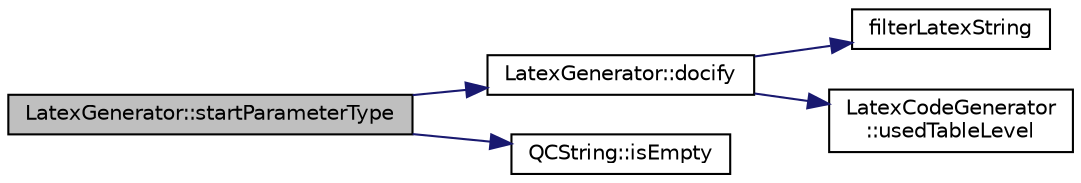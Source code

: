 digraph "LatexGenerator::startParameterType"
{
 // LATEX_PDF_SIZE
  edge [fontname="Helvetica",fontsize="10",labelfontname="Helvetica",labelfontsize="10"];
  node [fontname="Helvetica",fontsize="10",shape=record];
  rankdir="LR";
  Node1 [label="LatexGenerator::startParameterType",height=0.2,width=0.4,color="black", fillcolor="grey75", style="filled", fontcolor="black",tooltip=" "];
  Node1 -> Node2 [color="midnightblue",fontsize="10",style="solid"];
  Node2 [label="LatexGenerator::docify",height=0.2,width=0.4,color="black", fillcolor="white", style="filled",URL="$classLatexGenerator.html#a3a0d87433a9f2f3539b2abaf3317ab86",tooltip=" "];
  Node2 -> Node3 [color="midnightblue",fontsize="10",style="solid"];
  Node3 [label="filterLatexString",height=0.2,width=0.4,color="black", fillcolor="white", style="filled",URL="$util_8cpp.html#a96afd525d79a1a43fbaabae3483b2e6b",tooltip=" "];
  Node2 -> Node4 [color="midnightblue",fontsize="10",style="solid"];
  Node4 [label="LatexCodeGenerator\l::usedTableLevel",height=0.2,width=0.4,color="black", fillcolor="white", style="filled",URL="$classLatexCodeGenerator.html#a0f1f9ea1686cfb3c68bac2bbc5081f55",tooltip=" "];
  Node1 -> Node5 [color="midnightblue",fontsize="10",style="solid"];
  Node5 [label="QCString::isEmpty",height=0.2,width=0.4,color="black", fillcolor="white", style="filled",URL="$classQCString.html#a621c4090d69ad7d05ef8e5234376c3d8",tooltip=" "];
}
